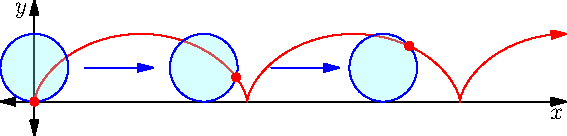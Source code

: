 import graph;
import math;
usepackage("amsmath");

size(10cm);

// Define the parametric equations for the cycloid
pair P(real t) {
    return (t - sin(t), 1 - cos(t));
}

// Set up the graph
real tmin = 0;
real tmax = 5 * pi;
real xmin = -1;
real xmax = tmax;
real ymin = -1;
real ymax = 3;

// Plot the cycloid
draw(graph(P, tmin, tmax), red, EndArrow);

filldraw(circle((0,1), 1), opacity(0.3)+lightcyan, blue);

draw((1.5,1)--(3.5,1), blue, EndArrow);
filldraw(circle((5,1), 1), opacity(0.3)+lightcyan, blue);

draw((7,1)--(9,1), blue, EndArrow);
filldraw(circle((10.3,1), 1), opacity(0.3)+lightcyan, blue);

dotfactor *= 1.5;

dot(P(0), red);
dot(P(5), red);
dot(P(10.3), red);

// Add labels for the axes
xaxis("$x$", xmin, xmax, Arrows);
yaxis("$y$", ymin, ymax, Arrows);
